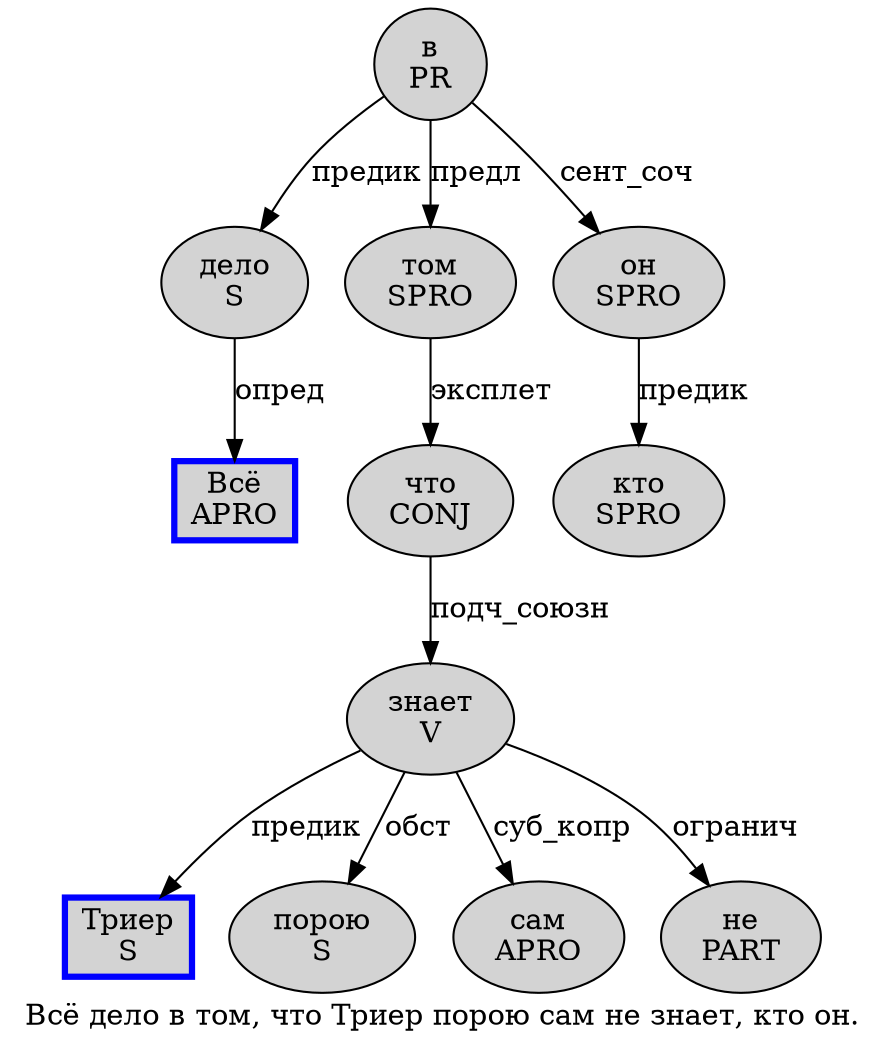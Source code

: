 digraph SENTENCE_2343 {
	graph [label="Всё дело в том, что Триер порою сам не знает, кто он."]
	node [style=filled]
		0 [label="Всё
APRO" color=blue fillcolor=lightgray penwidth=3 shape=box]
		1 [label="дело
S" color="" fillcolor=lightgray penwidth=1 shape=ellipse]
		2 [label="в
PR" color="" fillcolor=lightgray penwidth=1 shape=ellipse]
		3 [label="том
SPRO" color="" fillcolor=lightgray penwidth=1 shape=ellipse]
		5 [label="что
CONJ" color="" fillcolor=lightgray penwidth=1 shape=ellipse]
		6 [label="Триер
S" color=blue fillcolor=lightgray penwidth=3 shape=box]
		7 [label="порою
S" color="" fillcolor=lightgray penwidth=1 shape=ellipse]
		8 [label="сам
APRO" color="" fillcolor=lightgray penwidth=1 shape=ellipse]
		9 [label="не
PART" color="" fillcolor=lightgray penwidth=1 shape=ellipse]
		10 [label="знает
V" color="" fillcolor=lightgray penwidth=1 shape=ellipse]
		12 [label="кто
SPRO" color="" fillcolor=lightgray penwidth=1 shape=ellipse]
		13 [label="он
SPRO" color="" fillcolor=lightgray penwidth=1 shape=ellipse]
			2 -> 1 [label="предик"]
			2 -> 3 [label="предл"]
			2 -> 13 [label="сент_соч"]
			3 -> 5 [label="эксплет"]
			13 -> 12 [label="предик"]
			1 -> 0 [label="опред"]
			10 -> 6 [label="предик"]
			10 -> 7 [label="обст"]
			10 -> 8 [label="суб_копр"]
			10 -> 9 [label="огранич"]
			5 -> 10 [label="подч_союзн"]
}